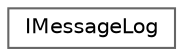 digraph "Graphical Class Hierarchy"
{
 // INTERACTIVE_SVG=YES
 // LATEX_PDF_SIZE
  bgcolor="transparent";
  edge [fontname=Helvetica,fontsize=10,labelfontname=Helvetica,labelfontsize=10];
  node [fontname=Helvetica,fontsize=10,shape=box,height=0.2,width=0.4];
  rankdir="LR";
  Node0 [id="Node000000",label="IMessageLog",height=0.2,width=0.4,color="grey40", fillcolor="white", style="filled",URL="$d9/d0e/classIMessageLog.html",tooltip="A message log."];
}
